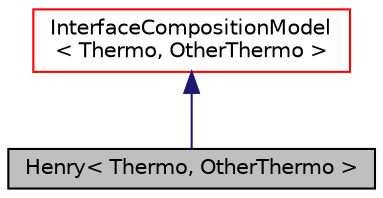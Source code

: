 digraph "Henry&lt; Thermo, OtherThermo &gt;"
{
  bgcolor="transparent";
  edge [fontname="Helvetica",fontsize="10",labelfontname="Helvetica",labelfontsize="10"];
  node [fontname="Helvetica",fontsize="10",shape=record];
  Node3 [label="Henry\< Thermo, OtherThermo \>",height=0.2,width=0.4,color="black", fillcolor="grey75", style="filled", fontcolor="black"];
  Node4 -> Node3 [dir="back",color="midnightblue",fontsize="10",style="solid",fontname="Helvetica"];
  Node4 [label="InterfaceCompositionModel\l\< Thermo, OtherThermo \>",height=0.2,width=0.4,color="red",URL="$a33185.html",tooltip="Base class for interface composition models, templated on the two thermodynamic models either side of..."];
}
